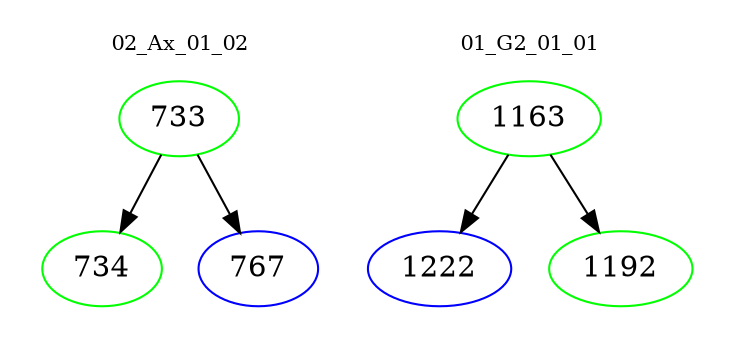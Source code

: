 digraph{
subgraph cluster_0 {
color = white
label = "02_Ax_01_02";
fontsize=10;
T0_733 [label="733", color="green"]
T0_733 -> T0_734 [color="black"]
T0_734 [label="734", color="green"]
T0_733 -> T0_767 [color="black"]
T0_767 [label="767", color="blue"]
}
subgraph cluster_1 {
color = white
label = "01_G2_01_01";
fontsize=10;
T1_1163 [label="1163", color="green"]
T1_1163 -> T1_1222 [color="black"]
T1_1222 [label="1222", color="blue"]
T1_1163 -> T1_1192 [color="black"]
T1_1192 [label="1192", color="green"]
}
}
